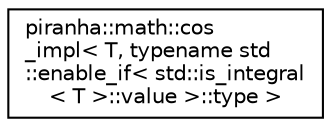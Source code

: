 digraph "Graphical Class Hierarchy"
{
  edge [fontname="Helvetica",fontsize="10",labelfontname="Helvetica",labelfontsize="10"];
  node [fontname="Helvetica",fontsize="10",shape=record];
  rankdir="LR";
  Node0 [label="piranha::math::cos\l_impl\< T, typename std\l::enable_if\< std::is_integral\l\< T \>::value \>::type \>",height=0.2,width=0.4,color="black", fillcolor="white", style="filled",URL="$structpiranha_1_1math_1_1cos__impl_3_01_t_00_01typename_01std_1_1enable__if_3_01std_1_1is__integ48a769cf6d1a2d076c37cd9e814c5a74.html",tooltip="Specialisation of the piranha::math::cos() functor for integral types. "];
}
